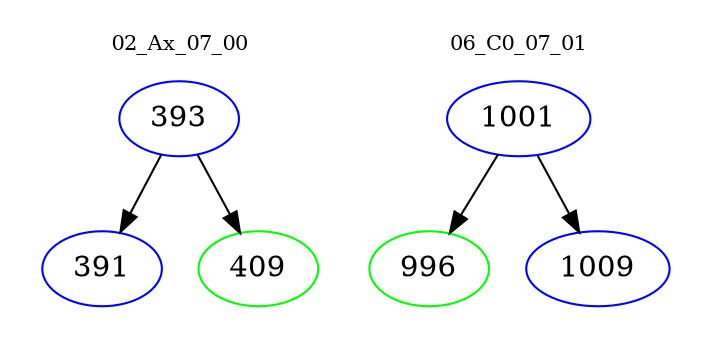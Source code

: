 digraph{
subgraph cluster_0 {
color = white
label = "02_Ax_07_00";
fontsize=10;
T0_393 [label="393", color="blue"]
T0_393 -> T0_391 [color="black"]
T0_391 [label="391", color="blue"]
T0_393 -> T0_409 [color="black"]
T0_409 [label="409", color="green"]
}
subgraph cluster_1 {
color = white
label = "06_C0_07_01";
fontsize=10;
T1_1001 [label="1001", color="blue"]
T1_1001 -> T1_996 [color="black"]
T1_996 [label="996", color="green"]
T1_1001 -> T1_1009 [color="black"]
T1_1009 [label="1009", color="blue"]
}
}
